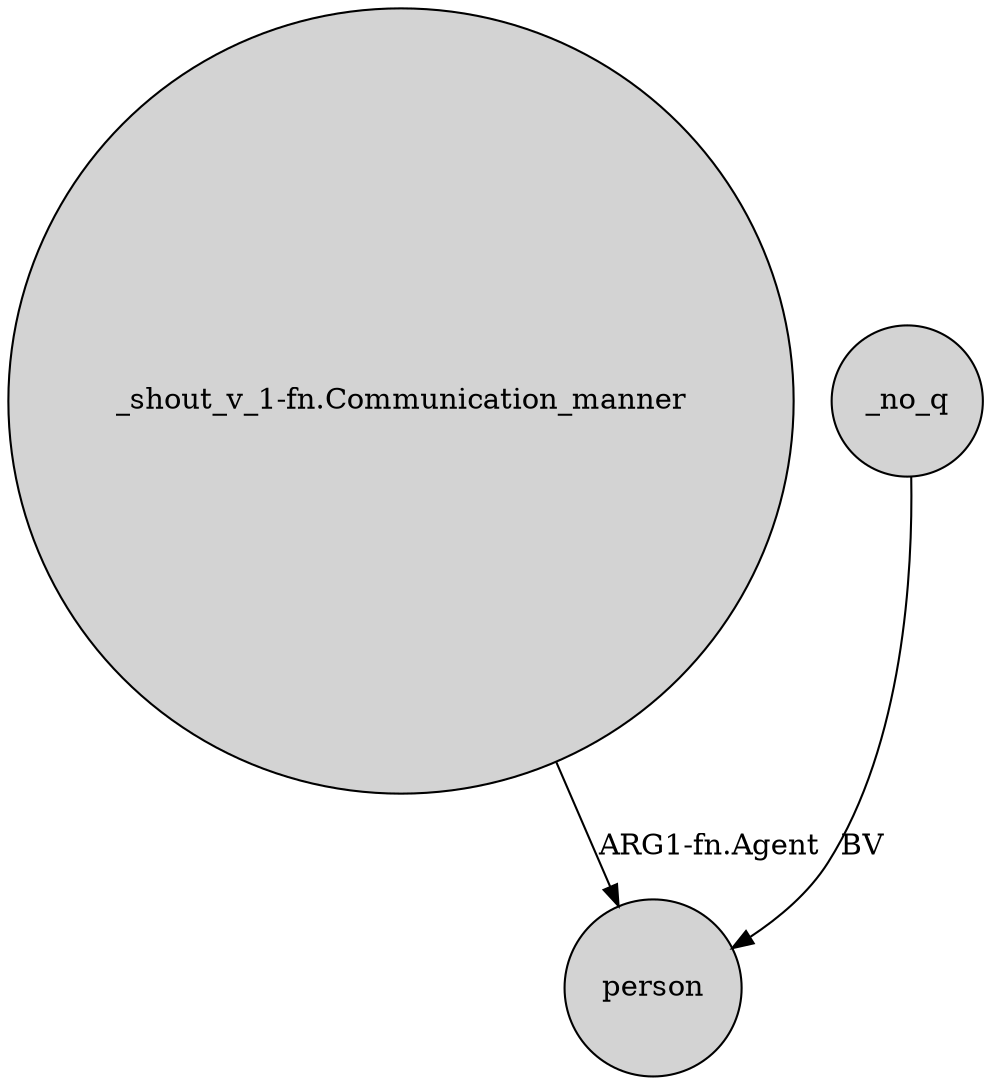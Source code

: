 digraph {
	node [shape=circle style=filled]
	"_shout_v_1-fn.Communication_manner" -> person [label="ARG1-fn.Agent"]
	_no_q -> person [label=BV]
}
